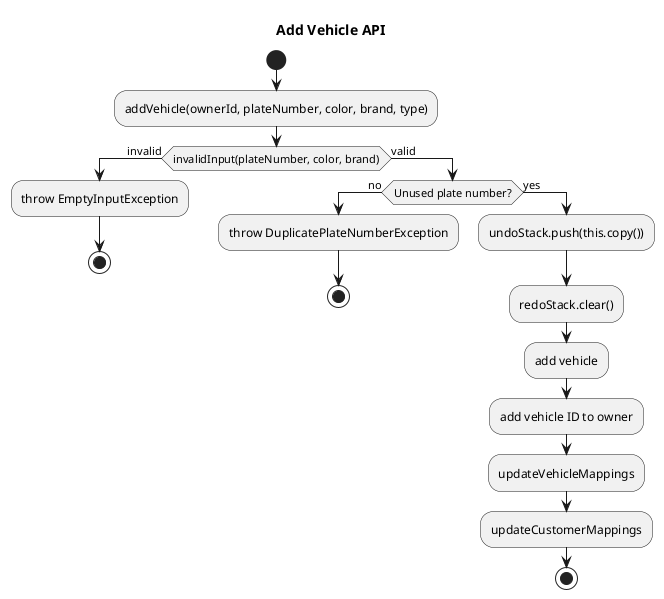 @startuml
title Add Vehicle API
start
:addVehicle(ownerId, plateNumber, color, brand, type);
if (invalidInput(plateNumber, color, brand)) then (invalid)
   :throw EmptyInputException;
   stop
else (valid)
if (Unused plate number?) then (no)
    :throw DuplicatePlateNumberException;
    stop
else (yes)
    :undoStack.push(this.copy());
    :redoStack.clear();
    :add vehicle;
    :add vehicle ID to owner;
    :updateVehicleMappings;
    :updateCustomerMappings;
stop
@enduml